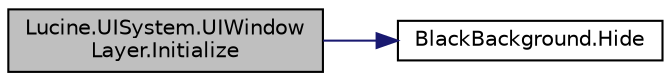 digraph "Lucine.UISystem.UIWindowLayer.Initialize"
{
 // LATEX_PDF_SIZE
  edge [fontname="Helvetica",fontsize="10",labelfontname="Helvetica",labelfontsize="10"];
  node [fontname="Helvetica",fontsize="10",shape=record];
  rankdir="LR";
  Node1 [label="Lucine.UISystem.UIWindow\lLayer.Initialize",height=0.2,width=0.4,color="black", fillcolor="grey75", style="filled", fontcolor="black",tooltip="Windows layer initialization Creates screen transitionning list and initialize from base"];
  Node1 -> Node2 [color="midnightblue",fontsize="10",style="solid",fontname="Helvetica"];
  Node2 [label="BlackBackground.Hide",height=0.2,width=0.4,color="black", fillcolor="white", style="filled",URL="$class_black_background.html#aee0377a30038c688bfa710b2addc7e66",tooltip="Hide the blackbackground"];
}
